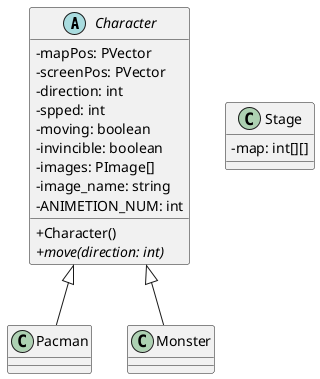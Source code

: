 @startuml pacman
skinparam classAttributeIconSize 0

Character <|-- Pacman
Character <|-- Monster

abstract class Character {
    - mapPos: PVector
    - screenPos: PVector
    - direction: int
    - spped: int
    - moving: boolean
    - invincible: boolean
    - images: PImage[]
    - image_name: string
    - ANIMETION_NUM: int

    + Character()
    + {abstract} move(direction: int)
}

class Pacman {

}

class Monster {

}

class Stage {
    - map: int[][]
}
@enduml
